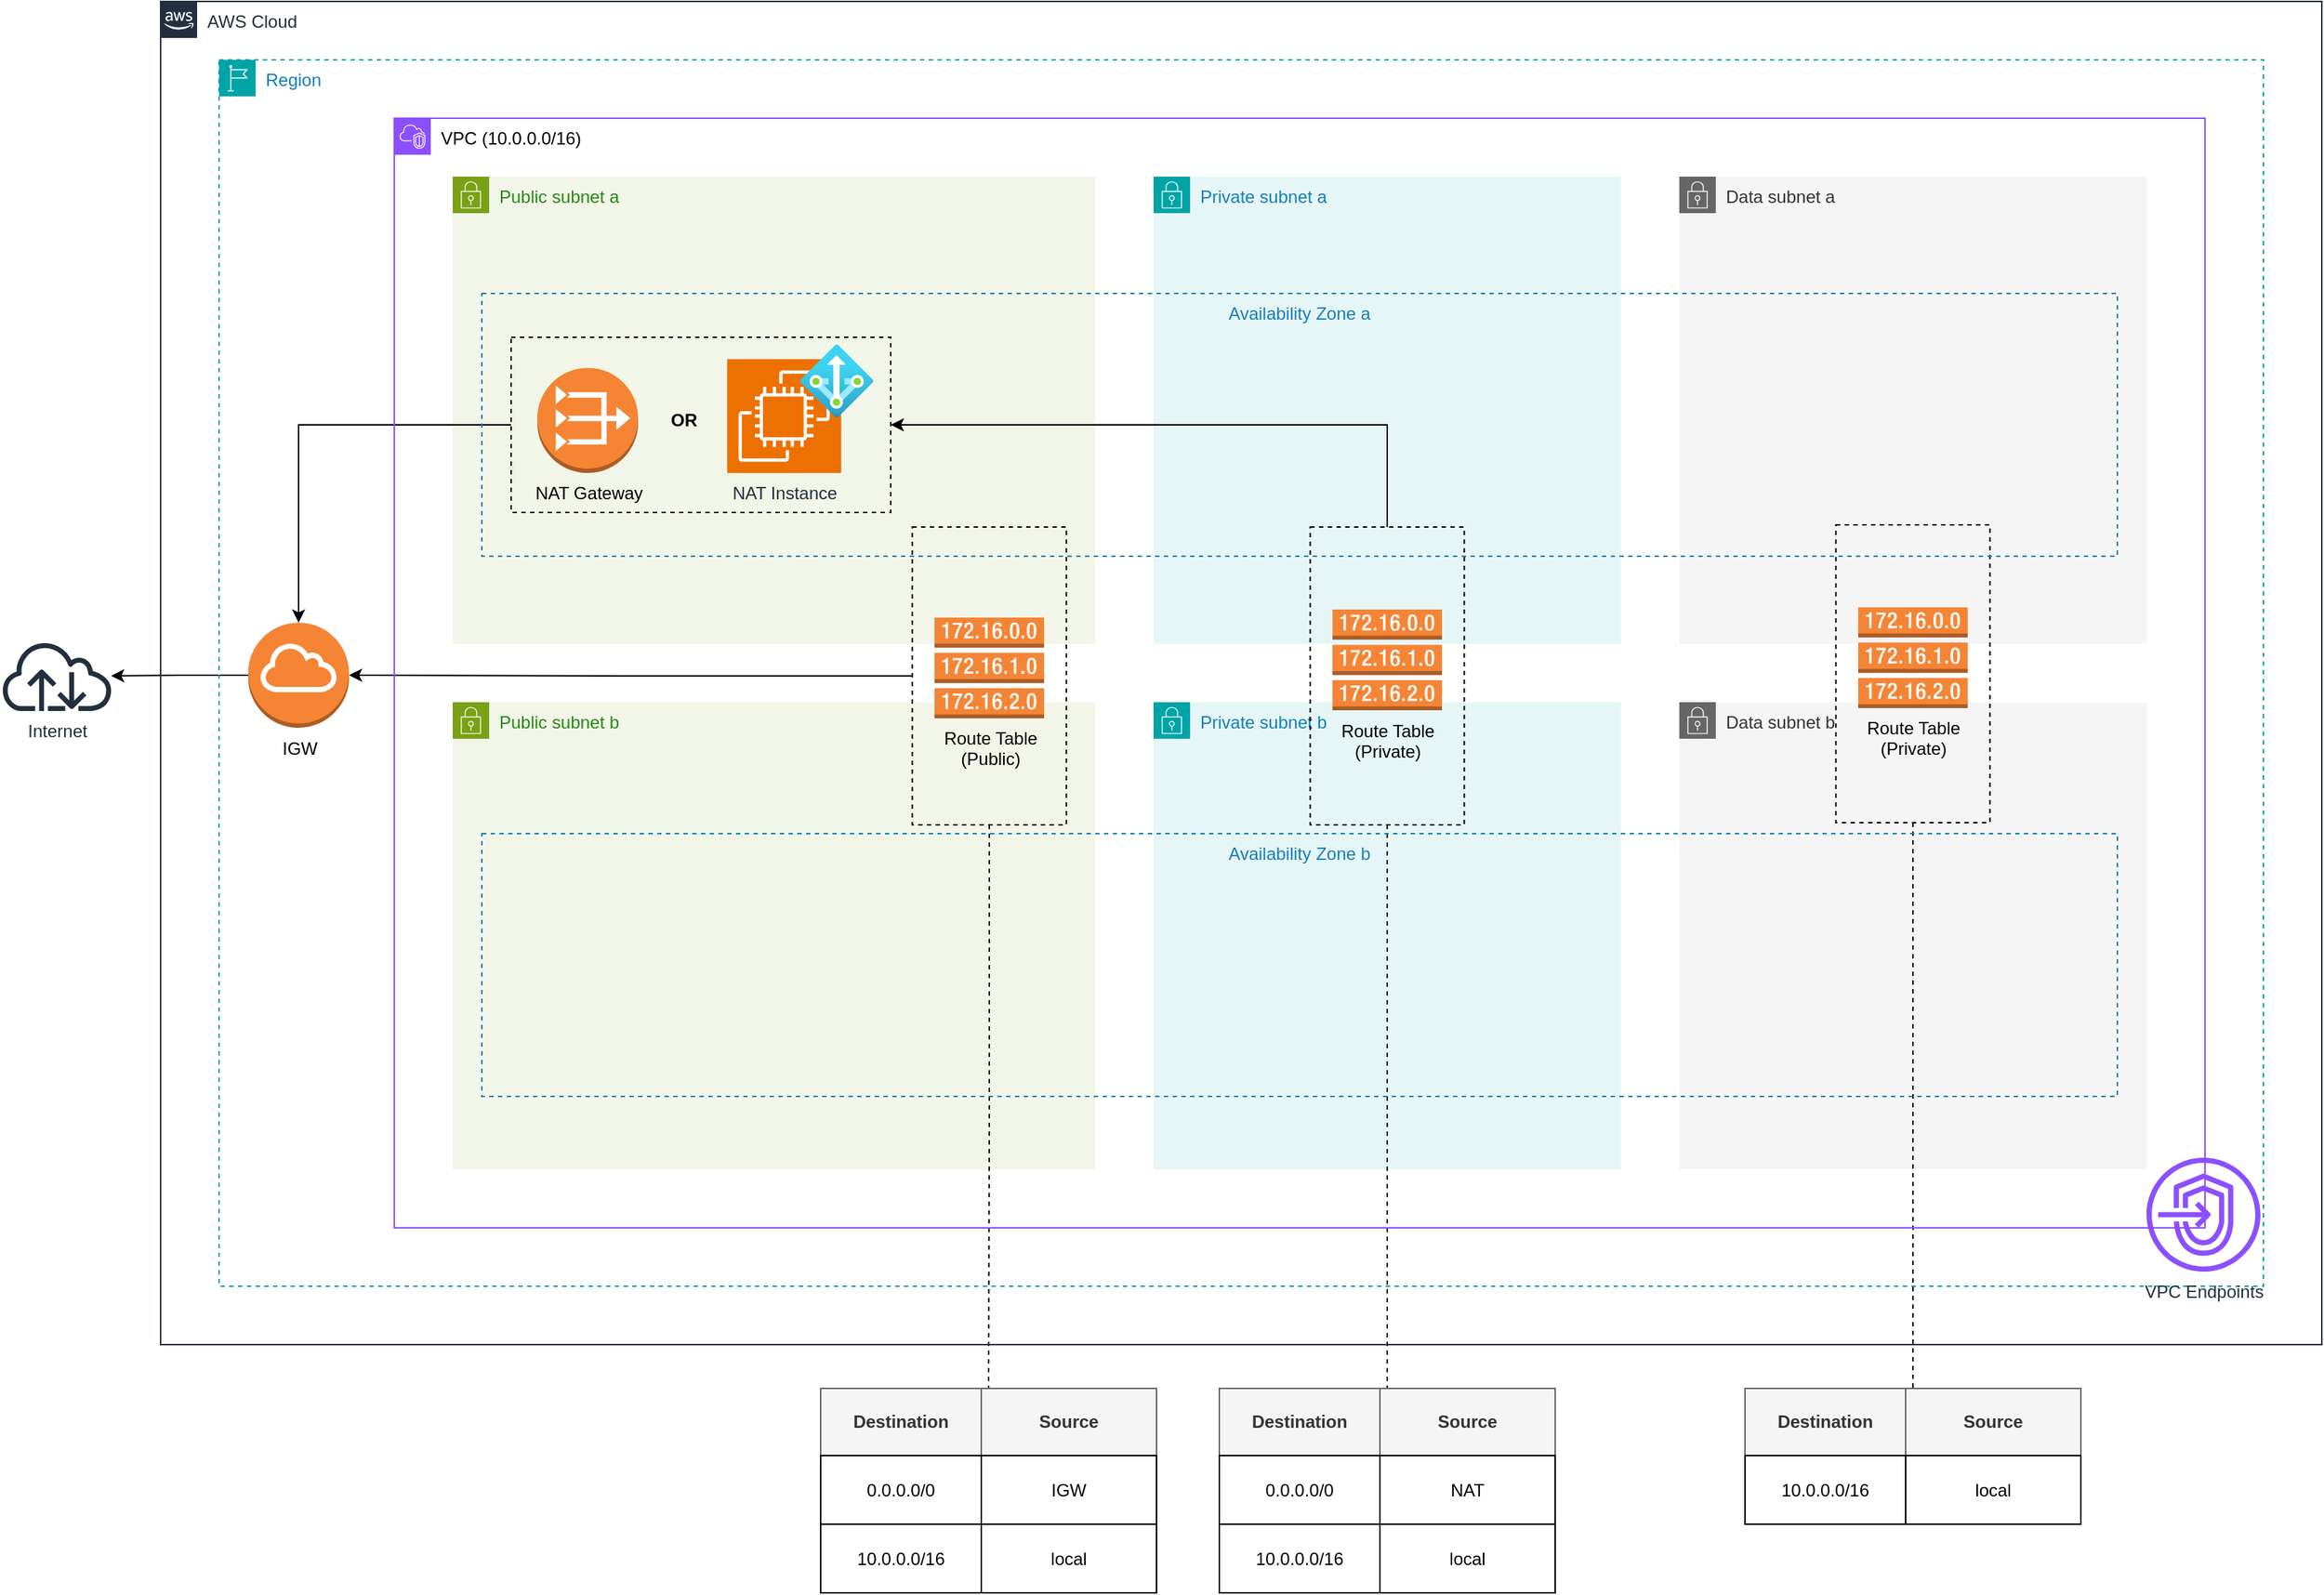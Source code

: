 <mxfile version="24.7.5">
  <diagram name="Page-1" id="LLHGErTxs-_YIVuR_SZG">
    <mxGraphModel dx="2074" dy="1196" grid="1" gridSize="10" guides="1" tooltips="1" connect="1" arrows="1" fold="1" page="1" pageScale="1" pageWidth="1169" pageHeight="1654" math="0" shadow="0">
      <root>
        <mxCell id="0" />
        <mxCell id="1" parent="0" />
        <mxCell id="yrKDTGqNEfHH7oXAqPNS-1" value="Public subnet a" style="points=[[0,0],[0.25,0],[0.5,0],[0.75,0],[1,0],[1,0.25],[1,0.5],[1,0.75],[1,1],[0.75,1],[0.5,1],[0.25,1],[0,1],[0,0.75],[0,0.5],[0,0.25]];outlineConnect=0;gradientColor=none;html=1;whiteSpace=wrap;fontSize=12;fontStyle=0;container=1;pointerEvents=0;collapsible=0;recursiveResize=0;shape=mxgraph.aws4.group;grIcon=mxgraph.aws4.group_security_group;grStroke=0;strokeColor=#7AA116;fillColor=#F2F6E8;verticalAlign=top;align=left;spacingLeft=30;fontColor=#248814;dashed=0;" parent="1" vertex="1">
          <mxGeometry x="360" y="400" width="440" height="320" as="geometry" />
        </mxCell>
        <mxCell id="yrKDTGqNEfHH7oXAqPNS-2" value="Public subnet b" style="points=[[0,0],[0.25,0],[0.5,0],[0.75,0],[1,0],[1,0.25],[1,0.5],[1,0.75],[1,1],[0.75,1],[0.5,1],[0.25,1],[0,1],[0,0.75],[0,0.5],[0,0.25]];outlineConnect=0;gradientColor=none;html=1;whiteSpace=wrap;fontSize=12;fontStyle=0;container=1;pointerEvents=0;collapsible=0;recursiveResize=0;shape=mxgraph.aws4.group;grIcon=mxgraph.aws4.group_security_group;grStroke=0;strokeColor=#7AA116;fillColor=#F2F6E8;verticalAlign=top;align=left;spacingLeft=30;fontColor=#248814;dashed=0;" parent="1" vertex="1">
          <mxGeometry x="360" y="760" width="440" height="320" as="geometry" />
        </mxCell>
        <mxCell id="yrKDTGqNEfHH7oXAqPNS-3" value="Private subnet a" style="points=[[0,0],[0.25,0],[0.5,0],[0.75,0],[1,0],[1,0.25],[1,0.5],[1,0.75],[1,1],[0.75,1],[0.5,1],[0.25,1],[0,1],[0,0.75],[0,0.5],[0,0.25]];outlineConnect=0;gradientColor=none;html=1;whiteSpace=wrap;fontSize=12;fontStyle=0;container=1;pointerEvents=0;collapsible=0;recursiveResize=0;shape=mxgraph.aws4.group;grIcon=mxgraph.aws4.group_security_group;grStroke=0;strokeColor=#00A4A6;fillColor=#E6F6F7;verticalAlign=top;align=left;spacingLeft=30;fontColor=#147EBA;dashed=0;" parent="1" vertex="1">
          <mxGeometry x="840" y="400" width="320" height="320" as="geometry" />
        </mxCell>
        <mxCell id="yrKDTGqNEfHH7oXAqPNS-4" value="Private subnet b" style="points=[[0,0],[0.25,0],[0.5,0],[0.75,0],[1,0],[1,0.25],[1,0.5],[1,0.75],[1,1],[0.75,1],[0.5,1],[0.25,1],[0,1],[0,0.75],[0,0.5],[0,0.25]];outlineConnect=0;gradientColor=none;html=1;whiteSpace=wrap;fontSize=12;fontStyle=0;container=1;pointerEvents=0;collapsible=0;recursiveResize=0;shape=mxgraph.aws4.group;grIcon=mxgraph.aws4.group_security_group;grStroke=0;strokeColor=#00A4A6;fillColor=#E6F6F7;verticalAlign=top;align=left;spacingLeft=30;fontColor=#147EBA;dashed=0;" parent="1" vertex="1">
          <mxGeometry x="840" y="760" width="320" height="320" as="geometry" />
        </mxCell>
        <mxCell id="yrKDTGqNEfHH7oXAqPNS-5" value="Data subnet a" style="points=[[0,0],[0.25,0],[0.5,0],[0.75,0],[1,0],[1,0.25],[1,0.5],[1,0.75],[1,1],[0.75,1],[0.5,1],[0.25,1],[0,1],[0,0.75],[0,0.5],[0,0.25]];outlineConnect=0;html=1;whiteSpace=wrap;fontSize=12;fontStyle=0;container=1;pointerEvents=0;collapsible=0;recursiveResize=0;shape=mxgraph.aws4.group;grIcon=mxgraph.aws4.group_security_group;grStroke=0;strokeColor=#666666;fillColor=#f5f5f5;verticalAlign=top;align=left;spacingLeft=30;fontColor=#333333;dashed=0;" parent="1" vertex="1">
          <mxGeometry x="1200" y="400" width="320" height="320" as="geometry" />
        </mxCell>
        <mxCell id="yrKDTGqNEfHH7oXAqPNS-6" value="Data&amp;nbsp;subnet b" style="points=[[0,0],[0.25,0],[0.5,0],[0.75,0],[1,0],[1,0.25],[1,0.5],[1,0.75],[1,1],[0.75,1],[0.5,1],[0.25,1],[0,1],[0,0.75],[0,0.5],[0,0.25]];outlineConnect=0;html=1;whiteSpace=wrap;fontSize=12;fontStyle=0;container=1;pointerEvents=0;collapsible=0;recursiveResize=0;shape=mxgraph.aws4.group;grIcon=mxgraph.aws4.group_security_group;grStroke=0;strokeColor=#666666;fillColor=#f5f5f5;verticalAlign=top;align=left;spacingLeft=30;fontColor=#333333;dashed=0;" parent="1" vertex="1">
          <mxGeometry x="1200" y="760" width="320" height="320" as="geometry" />
        </mxCell>
        <mxCell id="yrKDTGqNEfHH7oXAqPNS-141" style="edgeStyle=orthogonalEdgeStyle;rounded=0;orthogonalLoop=1;jettySize=auto;html=1;" parent="1" source="yrKDTGqNEfHH7oXAqPNS-7" target="yrKDTGqNEfHH7oXAqPNS-140" edge="1">
          <mxGeometry relative="1" as="geometry" />
        </mxCell>
        <mxCell id="yrKDTGqNEfHH7oXAqPNS-7" value="IGW" style="outlineConnect=0;dashed=0;verticalLabelPosition=bottom;verticalAlign=top;align=center;html=1;shape=mxgraph.aws3.internet_gateway;fillColor=#F58534;gradientColor=none;" parent="1" vertex="1">
          <mxGeometry x="220" y="705.5" width="69" height="72" as="geometry" />
        </mxCell>
        <mxCell id="yrKDTGqNEfHH7oXAqPNS-8" value="NAT Gateway" style="outlineConnect=0;dashed=0;verticalLabelPosition=bottom;verticalAlign=top;align=center;html=1;shape=mxgraph.aws3.vpc_nat_gateway;fillColor=#F58534;gradientColor=none;" parent="1" vertex="1">
          <mxGeometry x="418" y="531" width="69" height="72" as="geometry" />
        </mxCell>
        <mxCell id="yrKDTGqNEfHH7oXAqPNS-10" value="NAT Instance" style="sketch=0;points=[[0,0,0],[0.25,0,0],[0.5,0,0],[0.75,0,0],[1,0,0],[0,1,0],[0.25,1,0],[0.5,1,0],[0.75,1,0],[1,1,0],[0,0.25,0],[0,0.5,0],[0,0.75,0],[1,0.25,0],[1,0.5,0],[1,0.75,0]];outlineConnect=0;fontColor=#232F3E;fillColor=#ED7100;strokeColor=#ffffff;dashed=0;verticalLabelPosition=bottom;verticalAlign=top;align=center;html=1;fontSize=12;fontStyle=0;aspect=fixed;shape=mxgraph.aws4.resourceIcon;resIcon=mxgraph.aws4.ec2;" parent="1" vertex="1">
          <mxGeometry x="548" y="525" width="78" height="78" as="geometry" />
        </mxCell>
        <mxCell id="yrKDTGqNEfHH7oXAqPNS-9" value="" style="image;aspect=fixed;html=1;points=[];align=center;fontSize=12;image=img/lib/azure2/networking/NAT.svg;" parent="1" vertex="1">
          <mxGeometry x="598" y="515" width="50" height="50" as="geometry" />
        </mxCell>
        <mxCell id="yrKDTGqNEfHH7oXAqPNS-11" value="OR" style="text;html=1;align=center;verticalAlign=middle;resizable=0;points=[];autosize=1;strokeColor=none;fillColor=none;fontStyle=1;fontColor=#000000;" parent="1" vertex="1">
          <mxGeometry x="498" y="552" width="40" height="30" as="geometry" />
        </mxCell>
        <mxCell id="yrKDTGqNEfHH7oXAqPNS-23" style="edgeStyle=orthogonalEdgeStyle;rounded=0;orthogonalLoop=1;jettySize=auto;html=1;" parent="1" source="yrKDTGqNEfHH7oXAqPNS-12" target="yrKDTGqNEfHH7oXAqPNS-7" edge="1">
          <mxGeometry relative="1" as="geometry" />
        </mxCell>
        <mxCell id="yrKDTGqNEfHH7oXAqPNS-12" value="" style="rounded=0;whiteSpace=wrap;html=1;fillColor=none;dashed=1;" parent="1" vertex="1">
          <mxGeometry x="400" y="510" width="260" height="120" as="geometry" />
        </mxCell>
        <mxCell id="yrKDTGqNEfHH7oXAqPNS-21" style="edgeStyle=orthogonalEdgeStyle;rounded=0;orthogonalLoop=1;jettySize=auto;html=1;" parent="1" source="yrKDTGqNEfHH7oXAqPNS-14" target="yrKDTGqNEfHH7oXAqPNS-7" edge="1">
          <mxGeometry relative="1" as="geometry" />
        </mxCell>
        <mxCell id="yrKDTGqNEfHH7oXAqPNS-125" style="edgeStyle=orthogonalEdgeStyle;rounded=0;orthogonalLoop=1;jettySize=auto;html=1;exitX=0.5;exitY=1;exitDx=0;exitDy=0;endArrow=none;endFill=0;dashed=1;" parent="1" source="yrKDTGqNEfHH7oXAqPNS-14" target="yrKDTGqNEfHH7oXAqPNS-98" edge="1">
          <mxGeometry relative="1" as="geometry" />
        </mxCell>
        <mxCell id="yrKDTGqNEfHH7oXAqPNS-14" value="" style="rounded=0;whiteSpace=wrap;html=1;fillColor=none;dashed=1;" parent="1" vertex="1">
          <mxGeometry x="674.75" y="640" width="105.5" height="204" as="geometry" />
        </mxCell>
        <mxCell id="yrKDTGqNEfHH7oXAqPNS-13" value="Route Table&lt;div&gt;(Public)&lt;/div&gt;" style="outlineConnect=0;dashed=0;verticalLabelPosition=bottom;verticalAlign=top;align=center;html=1;shape=mxgraph.aws3.route_table;fillColor=#F58536;gradientColor=none;" parent="1" vertex="1">
          <mxGeometry x="690" y="702" width="75" height="69" as="geometry" />
        </mxCell>
        <mxCell id="yrKDTGqNEfHH7oXAqPNS-22" style="edgeStyle=orthogonalEdgeStyle;rounded=0;orthogonalLoop=1;jettySize=auto;html=1;exitX=0.5;exitY=0;exitDx=0;exitDy=0;" parent="1" source="yrKDTGqNEfHH7oXAqPNS-17" target="yrKDTGqNEfHH7oXAqPNS-12" edge="1">
          <mxGeometry relative="1" as="geometry">
            <mxPoint x="1000.1" y="596.5" as="sourcePoint" />
            <Array as="points">
              <mxPoint x="1000" y="570" />
            </Array>
          </mxGeometry>
        </mxCell>
        <mxCell id="yrKDTGqNEfHH7oXAqPNS-126" style="edgeStyle=orthogonalEdgeStyle;rounded=0;orthogonalLoop=1;jettySize=auto;html=1;exitX=0.5;exitY=1;exitDx=0;exitDy=0;endArrow=none;endFill=0;dashed=1;" parent="1" source="yrKDTGqNEfHH7oXAqPNS-17" target="yrKDTGqNEfHH7oXAqPNS-112" edge="1">
          <mxGeometry relative="1" as="geometry" />
        </mxCell>
        <mxCell id="yrKDTGqNEfHH7oXAqPNS-17" value="" style="rounded=0;whiteSpace=wrap;html=1;fillColor=none;dashed=1;" parent="1" vertex="1">
          <mxGeometry x="947.25" y="640" width="105.5" height="204" as="geometry" />
        </mxCell>
        <mxCell id="yrKDTGqNEfHH7oXAqPNS-18" value="Route Table&lt;div&gt;(Private)&lt;/div&gt;" style="outlineConnect=0;dashed=0;verticalLabelPosition=bottom;verticalAlign=top;align=center;html=1;shape=mxgraph.aws3.route_table;fillColor=#F58536;gradientColor=none;" parent="1" vertex="1">
          <mxGeometry x="962.5" y="696.5" width="75" height="69" as="geometry" />
        </mxCell>
        <mxCell id="yrKDTGqNEfHH7oXAqPNS-127" style="edgeStyle=orthogonalEdgeStyle;rounded=0;orthogonalLoop=1;jettySize=auto;html=1;exitX=0.5;exitY=1;exitDx=0;exitDy=0;endArrow=none;endFill=0;dashed=1;" parent="1" source="yrKDTGqNEfHH7oXAqPNS-19" target="yrKDTGqNEfHH7oXAqPNS-119" edge="1">
          <mxGeometry relative="1" as="geometry" />
        </mxCell>
        <mxCell id="yrKDTGqNEfHH7oXAqPNS-19" value="" style="rounded=0;whiteSpace=wrap;html=1;fillColor=none;dashed=1;" parent="1" vertex="1">
          <mxGeometry x="1307.25" y="638.5" width="105.5" height="204" as="geometry" />
        </mxCell>
        <mxCell id="yrKDTGqNEfHH7oXAqPNS-20" value="Route Table&lt;div&gt;(Private)&lt;/div&gt;" style="outlineConnect=0;dashed=0;verticalLabelPosition=bottom;verticalAlign=top;align=center;html=1;shape=mxgraph.aws3.route_table;fillColor=#F58536;gradientColor=none;" parent="1" vertex="1">
          <mxGeometry x="1322.5" y="695" width="75" height="69" as="geometry" />
        </mxCell>
        <mxCell id="yrKDTGqNEfHH7oXAqPNS-26" value="AWS Cloud" style="points=[[0,0],[0.25,0],[0.5,0],[0.75,0],[1,0],[1,0.25],[1,0.5],[1,0.75],[1,1],[0.75,1],[0.5,1],[0.25,1],[0,1],[0,0.75],[0,0.5],[0,0.25]];outlineConnect=0;gradientColor=none;html=1;whiteSpace=wrap;fontSize=12;fontStyle=0;container=1;pointerEvents=0;collapsible=0;recursiveResize=0;shape=mxgraph.aws4.group;grIcon=mxgraph.aws4.group_aws_cloud_alt;strokeColor=#232F3E;fillColor=none;verticalAlign=top;align=left;spacingLeft=30;fontColor=#232F3E;dashed=0;" parent="1" vertex="1">
          <mxGeometry x="160" y="280" width="1480" height="920" as="geometry" />
        </mxCell>
        <mxCell id="yrKDTGqNEfHH7oXAqPNS-27" value="Availability Zone a" style="fillColor=none;strokeColor=#147EBA;dashed=1;verticalAlign=top;fontStyle=0;fontColor=#147EBA;whiteSpace=wrap;html=1;" parent="1" vertex="1">
          <mxGeometry x="380" y="480" width="1120" height="180" as="geometry" />
        </mxCell>
        <mxCell id="yrKDTGqNEfHH7oXAqPNS-30" value="Availability Zone b" style="fillColor=none;strokeColor=#147EBA;dashed=1;verticalAlign=top;fontStyle=0;fontColor=#147EBA;whiteSpace=wrap;html=1;" parent="1" vertex="1">
          <mxGeometry x="380" y="850" width="1120" height="180" as="geometry" />
        </mxCell>
        <mxCell id="yrKDTGqNEfHH7oXAqPNS-31" value="VPC (10.0.0.0/16)" style="points=[[0,0],[0.25,0],[0.5,0],[0.75,0],[1,0],[1,0.25],[1,0.5],[1,0.75],[1,1],[0.75,1],[0.5,1],[0.25,1],[0,1],[0,0.75],[0,0.5],[0,0.25]];outlineConnect=0;gradientColor=none;html=1;whiteSpace=wrap;fontSize=12;fontStyle=0;container=1;pointerEvents=0;collapsible=0;recursiveResize=0;shape=mxgraph.aws4.group;grIcon=mxgraph.aws4.group_vpc2;strokeColor=#8C4FFF;fillColor=none;verticalAlign=top;align=left;spacingLeft=30;fontColor=#000000;dashed=0;" parent="1" vertex="1">
          <mxGeometry x="320" y="360" width="1240" height="760" as="geometry" />
        </mxCell>
        <mxCell id="yrKDTGqNEfHH7oXAqPNS-32" value="Region" style="points=[[0,0],[0.25,0],[0.5,0],[0.75,0],[1,0],[1,0.25],[1,0.5],[1,0.75],[1,1],[0.75,1],[0.5,1],[0.25,1],[0,1],[0,0.75],[0,0.5],[0,0.25]];outlineConnect=0;gradientColor=none;html=1;whiteSpace=wrap;fontSize=12;fontStyle=0;container=1;pointerEvents=0;collapsible=0;recursiveResize=0;shape=mxgraph.aws4.group;grIcon=mxgraph.aws4.group_region;strokeColor=#00A4A6;fillColor=none;verticalAlign=top;align=left;spacingLeft=30;fontColor=#147EBA;dashed=1;" parent="1" vertex="1">
          <mxGeometry x="200" y="320" width="1400" height="840" as="geometry" />
        </mxCell>
        <mxCell id="yrKDTGqNEfHH7oXAqPNS-93" value="" style="childLayout=tableLayout;recursiveResize=0;shadow=0;fillColor=none;" parent="1" vertex="1">
          <mxGeometry x="612" y="1230" width="230" height="140" as="geometry" />
        </mxCell>
        <mxCell id="yrKDTGqNEfHH7oXAqPNS-98" style="shape=tableRow;horizontal=0;startSize=0;swimlaneHead=0;swimlaneBody=0;top=0;left=0;bottom=0;right=0;dropTarget=0;collapsible=0;recursiveResize=0;expand=0;fontStyle=0;fillColor=#f5f5f5;strokeColor=#666666;fontColor=#333333;" parent="yrKDTGqNEfHH7oXAqPNS-93" vertex="1">
          <mxGeometry width="230" height="46" as="geometry" />
        </mxCell>
        <mxCell id="yrKDTGqNEfHH7oXAqPNS-99" value="Destination" style="connectable=0;recursiveResize=0;strokeColor=#666666;fillColor=#f5f5f5;align=center;whiteSpace=wrap;html=1;fontColor=#333333;fontStyle=1" parent="yrKDTGqNEfHH7oXAqPNS-98" vertex="1">
          <mxGeometry width="110" height="46" as="geometry">
            <mxRectangle width="110" height="46" as="alternateBounds" />
          </mxGeometry>
        </mxCell>
        <mxCell id="yrKDTGqNEfHH7oXAqPNS-100" value="Source" style="connectable=0;recursiveResize=0;strokeColor=#666666;fillColor=#f5f5f5;align=center;whiteSpace=wrap;html=1;fontColor=#333333;fontStyle=1" parent="yrKDTGqNEfHH7oXAqPNS-98" vertex="1">
          <mxGeometry x="110" width="120" height="46" as="geometry">
            <mxRectangle width="120" height="46" as="alternateBounds" />
          </mxGeometry>
        </mxCell>
        <mxCell id="yrKDTGqNEfHH7oXAqPNS-102" style="shape=tableRow;horizontal=0;startSize=0;swimlaneHead=0;swimlaneBody=0;top=0;left=0;bottom=0;right=0;dropTarget=0;collapsible=0;recursiveResize=0;expand=0;fontStyle=0;fillColor=none;strokeColor=inherit;" parent="yrKDTGqNEfHH7oXAqPNS-93" vertex="1">
          <mxGeometry y="46" width="230" height="47" as="geometry" />
        </mxCell>
        <mxCell id="yrKDTGqNEfHH7oXAqPNS-103" value="0.0.0.0/0" style="connectable=0;recursiveResize=0;strokeColor=inherit;fillColor=none;align=center;whiteSpace=wrap;html=1;" parent="yrKDTGqNEfHH7oXAqPNS-102" vertex="1">
          <mxGeometry width="110" height="47" as="geometry">
            <mxRectangle width="110" height="47" as="alternateBounds" />
          </mxGeometry>
        </mxCell>
        <mxCell id="yrKDTGqNEfHH7oXAqPNS-104" value="IGW" style="connectable=0;recursiveResize=0;strokeColor=inherit;fillColor=none;align=center;whiteSpace=wrap;html=1;" parent="yrKDTGqNEfHH7oXAqPNS-102" vertex="1">
          <mxGeometry x="110" width="120" height="47" as="geometry">
            <mxRectangle width="120" height="47" as="alternateBounds" />
          </mxGeometry>
        </mxCell>
        <mxCell id="yrKDTGqNEfHH7oXAqPNS-133" style="shape=tableRow;horizontal=0;startSize=0;swimlaneHead=0;swimlaneBody=0;top=0;left=0;bottom=0;right=0;dropTarget=0;collapsible=0;recursiveResize=0;expand=0;fontStyle=0;fillColor=none;strokeColor=inherit;" parent="yrKDTGqNEfHH7oXAqPNS-93" vertex="1">
          <mxGeometry y="93" width="230" height="47" as="geometry" />
        </mxCell>
        <mxCell id="yrKDTGqNEfHH7oXAqPNS-134" value="10.0.0.0/16" style="connectable=0;recursiveResize=0;strokeColor=inherit;fillColor=none;align=center;whiteSpace=wrap;html=1;" parent="yrKDTGqNEfHH7oXAqPNS-133" vertex="1">
          <mxGeometry width="110" height="47" as="geometry">
            <mxRectangle width="110" height="47" as="alternateBounds" />
          </mxGeometry>
        </mxCell>
        <mxCell id="yrKDTGqNEfHH7oXAqPNS-135" value="local" style="connectable=0;recursiveResize=0;strokeColor=inherit;fillColor=none;align=center;whiteSpace=wrap;html=1;" parent="yrKDTGqNEfHH7oXAqPNS-133" vertex="1">
          <mxGeometry x="110" width="120" height="47" as="geometry">
            <mxRectangle width="120" height="47" as="alternateBounds" />
          </mxGeometry>
        </mxCell>
        <mxCell id="yrKDTGqNEfHH7oXAqPNS-111" value="" style="childLayout=tableLayout;recursiveResize=0;shadow=0;fillColor=none;" parent="1" vertex="1">
          <mxGeometry x="885" y="1230" width="230" height="140" as="geometry" />
        </mxCell>
        <mxCell id="yrKDTGqNEfHH7oXAqPNS-112" style="shape=tableRow;horizontal=0;startSize=0;swimlaneHead=0;swimlaneBody=0;top=0;left=0;bottom=0;right=0;dropTarget=0;collapsible=0;recursiveResize=0;expand=0;fontStyle=0;fillColor=#f5f5f5;strokeColor=#666666;fontColor=#333333;" parent="yrKDTGqNEfHH7oXAqPNS-111" vertex="1">
          <mxGeometry width="230" height="46" as="geometry" />
        </mxCell>
        <mxCell id="yrKDTGqNEfHH7oXAqPNS-113" value="Destination" style="connectable=0;recursiveResize=0;strokeColor=#666666;fillColor=#f5f5f5;align=center;whiteSpace=wrap;html=1;fontColor=#333333;fontStyle=1" parent="yrKDTGqNEfHH7oXAqPNS-112" vertex="1">
          <mxGeometry width="110" height="46" as="geometry">
            <mxRectangle width="110" height="46" as="alternateBounds" />
          </mxGeometry>
        </mxCell>
        <mxCell id="yrKDTGqNEfHH7oXAqPNS-114" value="Source" style="connectable=0;recursiveResize=0;strokeColor=#666666;fillColor=#f5f5f5;align=center;whiteSpace=wrap;html=1;fontColor=#333333;fontStyle=1" parent="yrKDTGqNEfHH7oXAqPNS-112" vertex="1">
          <mxGeometry x="110" width="120" height="46" as="geometry">
            <mxRectangle width="120" height="46" as="alternateBounds" />
          </mxGeometry>
        </mxCell>
        <mxCell id="yrKDTGqNEfHH7oXAqPNS-115" style="shape=tableRow;horizontal=0;startSize=0;swimlaneHead=0;swimlaneBody=0;top=0;left=0;bottom=0;right=0;dropTarget=0;collapsible=0;recursiveResize=0;expand=0;fontStyle=0;fillColor=none;strokeColor=inherit;" parent="yrKDTGqNEfHH7oXAqPNS-111" vertex="1">
          <mxGeometry y="46" width="230" height="47" as="geometry" />
        </mxCell>
        <mxCell id="yrKDTGqNEfHH7oXAqPNS-116" value="0.0.0.0/0" style="connectable=0;recursiveResize=0;strokeColor=inherit;fillColor=none;align=center;whiteSpace=wrap;html=1;" parent="yrKDTGqNEfHH7oXAqPNS-115" vertex="1">
          <mxGeometry width="110" height="47" as="geometry">
            <mxRectangle width="110" height="47" as="alternateBounds" />
          </mxGeometry>
        </mxCell>
        <mxCell id="yrKDTGqNEfHH7oXAqPNS-117" value="NAT" style="connectable=0;recursiveResize=0;strokeColor=inherit;fillColor=none;align=center;whiteSpace=wrap;html=1;" parent="yrKDTGqNEfHH7oXAqPNS-115" vertex="1">
          <mxGeometry x="110" width="120" height="47" as="geometry">
            <mxRectangle width="120" height="47" as="alternateBounds" />
          </mxGeometry>
        </mxCell>
        <mxCell id="yrKDTGqNEfHH7oXAqPNS-136" style="shape=tableRow;horizontal=0;startSize=0;swimlaneHead=0;swimlaneBody=0;top=0;left=0;bottom=0;right=0;dropTarget=0;collapsible=0;recursiveResize=0;expand=0;fontStyle=0;fillColor=none;strokeColor=inherit;" parent="yrKDTGqNEfHH7oXAqPNS-111" vertex="1">
          <mxGeometry y="93" width="230" height="47" as="geometry" />
        </mxCell>
        <mxCell id="yrKDTGqNEfHH7oXAqPNS-137" value="10.0.0.0/16" style="connectable=0;recursiveResize=0;strokeColor=inherit;fillColor=none;align=center;whiteSpace=wrap;html=1;" parent="yrKDTGqNEfHH7oXAqPNS-136" vertex="1">
          <mxGeometry width="110" height="47" as="geometry">
            <mxRectangle width="110" height="47" as="alternateBounds" />
          </mxGeometry>
        </mxCell>
        <mxCell id="yrKDTGqNEfHH7oXAqPNS-138" value="local" style="connectable=0;recursiveResize=0;strokeColor=inherit;fillColor=none;align=center;whiteSpace=wrap;html=1;" parent="yrKDTGqNEfHH7oXAqPNS-136" vertex="1">
          <mxGeometry x="110" width="120" height="47" as="geometry">
            <mxRectangle width="120" height="47" as="alternateBounds" />
          </mxGeometry>
        </mxCell>
        <mxCell id="yrKDTGqNEfHH7oXAqPNS-118" value="" style="childLayout=tableLayout;recursiveResize=0;shadow=0;fillColor=none;" parent="1" vertex="1">
          <mxGeometry x="1245" y="1230" width="230" height="93" as="geometry" />
        </mxCell>
        <mxCell id="yrKDTGqNEfHH7oXAqPNS-119" style="shape=tableRow;horizontal=0;startSize=0;swimlaneHead=0;swimlaneBody=0;top=0;left=0;bottom=0;right=0;dropTarget=0;collapsible=0;recursiveResize=0;expand=0;fontStyle=0;fillColor=#f5f5f5;strokeColor=#666666;fontColor=#333333;" parent="yrKDTGqNEfHH7oXAqPNS-118" vertex="1">
          <mxGeometry width="230" height="46" as="geometry" />
        </mxCell>
        <mxCell id="yrKDTGqNEfHH7oXAqPNS-120" value="Destination" style="connectable=0;recursiveResize=0;strokeColor=#666666;fillColor=#f5f5f5;align=center;whiteSpace=wrap;html=1;fontColor=#333333;fontStyle=1" parent="yrKDTGqNEfHH7oXAqPNS-119" vertex="1">
          <mxGeometry width="110" height="46" as="geometry">
            <mxRectangle width="110" height="46" as="alternateBounds" />
          </mxGeometry>
        </mxCell>
        <mxCell id="yrKDTGqNEfHH7oXAqPNS-121" value="Source" style="connectable=0;recursiveResize=0;strokeColor=#666666;fillColor=#f5f5f5;align=center;whiteSpace=wrap;html=1;fontColor=#333333;fontStyle=1" parent="yrKDTGqNEfHH7oXAqPNS-119" vertex="1">
          <mxGeometry x="110" width="120" height="46" as="geometry">
            <mxRectangle width="120" height="46" as="alternateBounds" />
          </mxGeometry>
        </mxCell>
        <mxCell id="yrKDTGqNEfHH7oXAqPNS-122" style="shape=tableRow;horizontal=0;startSize=0;swimlaneHead=0;swimlaneBody=0;top=0;left=0;bottom=0;right=0;dropTarget=0;collapsible=0;recursiveResize=0;expand=0;fontStyle=0;fillColor=none;strokeColor=inherit;" parent="yrKDTGqNEfHH7oXAqPNS-118" vertex="1">
          <mxGeometry y="46" width="230" height="47" as="geometry" />
        </mxCell>
        <mxCell id="yrKDTGqNEfHH7oXAqPNS-123" value="10.0.0.0/16" style="connectable=0;recursiveResize=0;strokeColor=inherit;fillColor=none;align=center;whiteSpace=wrap;html=1;" parent="yrKDTGqNEfHH7oXAqPNS-122" vertex="1">
          <mxGeometry width="110" height="47" as="geometry">
            <mxRectangle width="110" height="47" as="alternateBounds" />
          </mxGeometry>
        </mxCell>
        <mxCell id="yrKDTGqNEfHH7oXAqPNS-124" value="local" style="connectable=0;recursiveResize=0;strokeColor=inherit;fillColor=none;align=center;whiteSpace=wrap;html=1;" parent="yrKDTGqNEfHH7oXAqPNS-122" vertex="1">
          <mxGeometry x="110" width="120" height="47" as="geometry">
            <mxRectangle width="120" height="47" as="alternateBounds" />
          </mxGeometry>
        </mxCell>
        <mxCell id="yrKDTGqNEfHH7oXAqPNS-139" value="VPC Endpoints" style="sketch=0;outlineConnect=0;fontColor=#232F3E;gradientColor=none;fillColor=#8C4FFF;strokeColor=none;dashed=0;verticalLabelPosition=bottom;verticalAlign=top;align=center;html=1;fontSize=12;fontStyle=0;aspect=fixed;pointerEvents=1;shape=mxgraph.aws4.endpoints;" parent="1" vertex="1">
          <mxGeometry x="1520" y="1072" width="78" height="78" as="geometry" />
        </mxCell>
        <mxCell id="yrKDTGqNEfHH7oXAqPNS-140" value="Internet" style="sketch=0;outlineConnect=0;fontColor=#232F3E;gradientColor=none;fillColor=#232F3D;strokeColor=none;dashed=0;verticalLabelPosition=bottom;verticalAlign=top;align=center;html=1;fontSize=12;fontStyle=0;aspect=fixed;pointerEvents=1;shape=mxgraph.aws4.internet;" parent="1" vertex="1">
          <mxGeometry x="50" y="718" width="78" height="48" as="geometry" />
        </mxCell>
      </root>
    </mxGraphModel>
  </diagram>
</mxfile>
